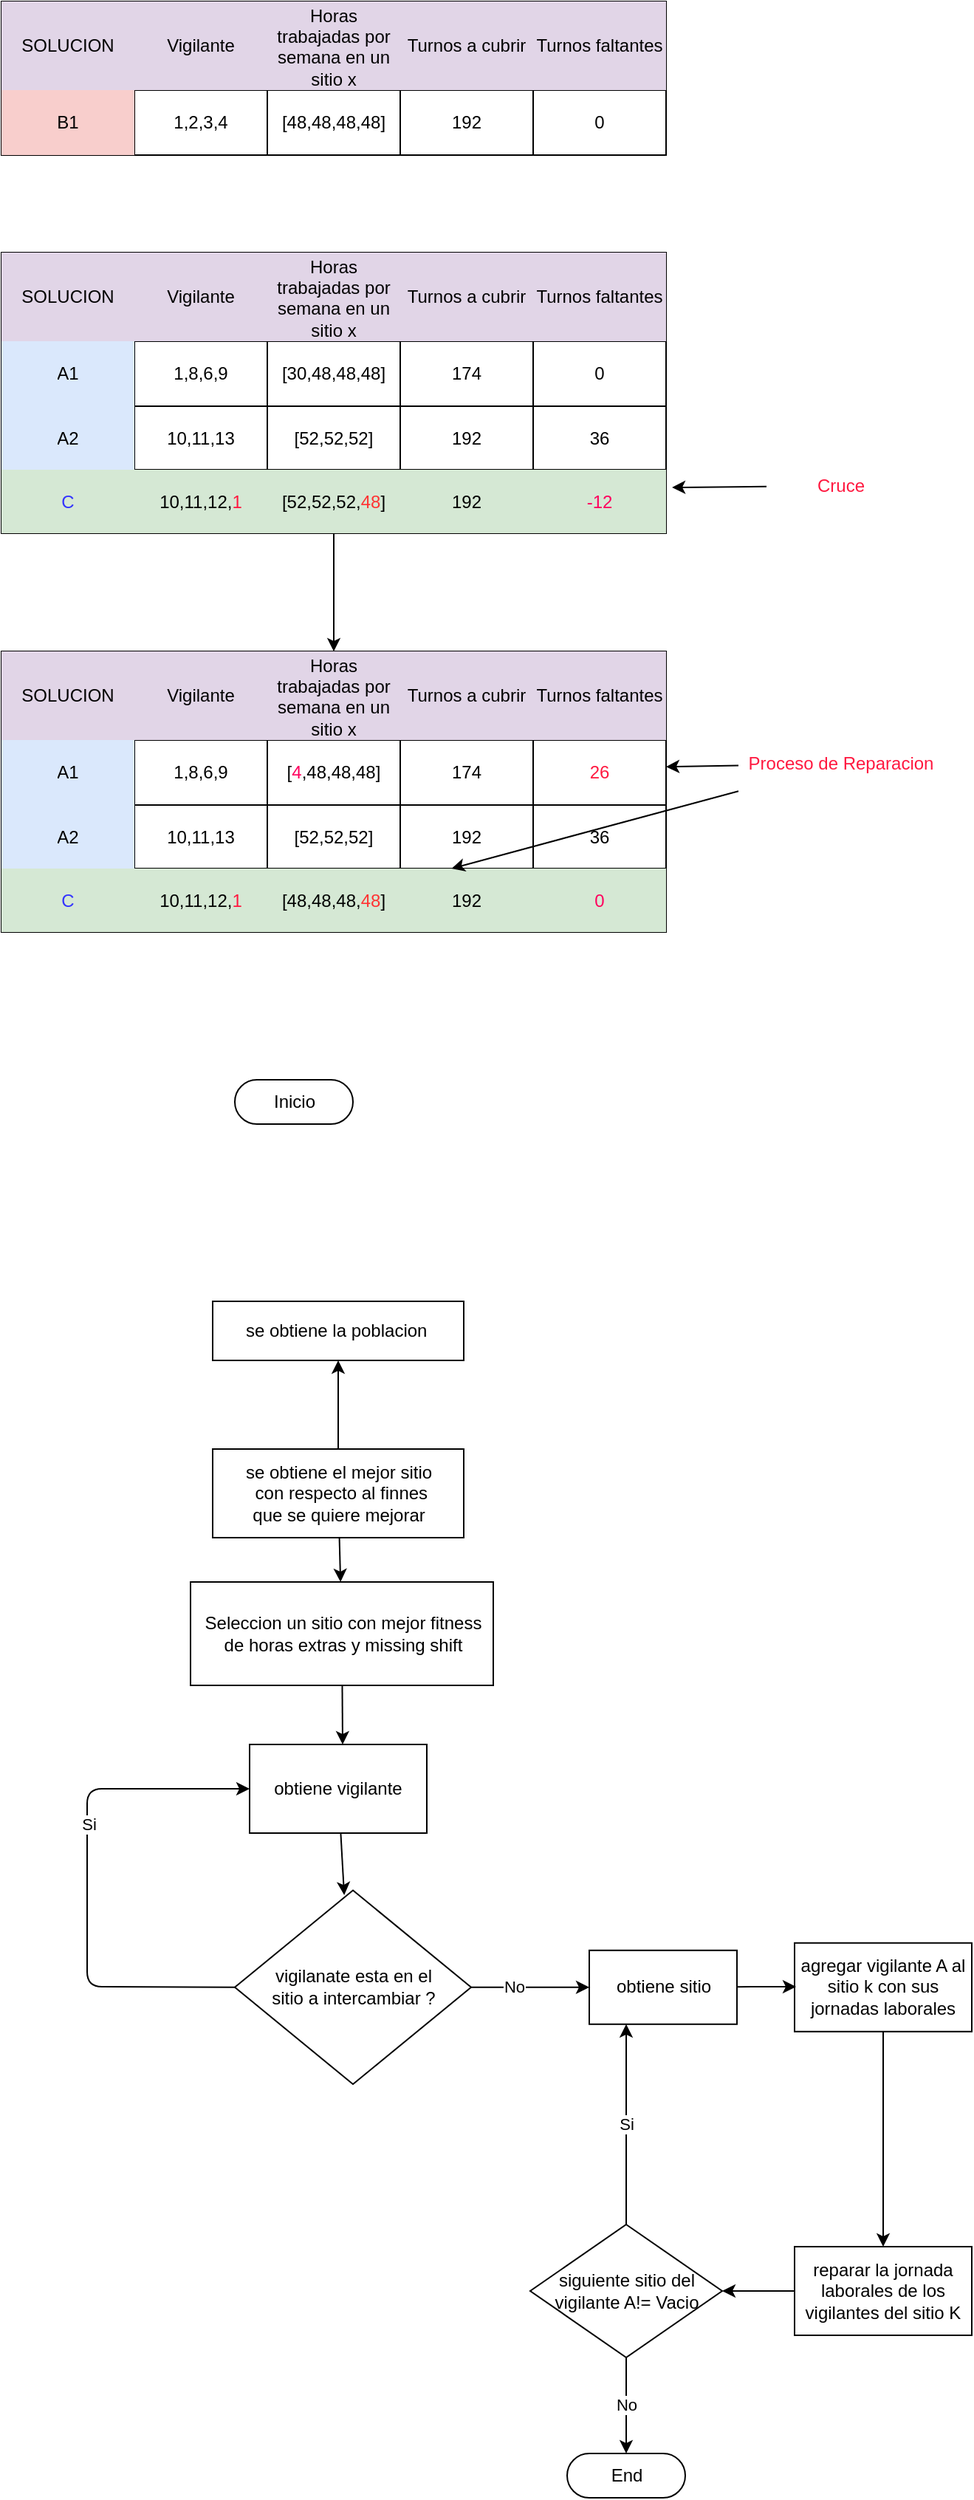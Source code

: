 <mxfile>
    <diagram id="xQyda192iYuIXAEOZKDh" name="Página-1">
        <mxGraphModel dx="1125" dy="800" grid="1" gridSize="10" guides="1" tooltips="1" connect="1" arrows="1" fold="1" page="1" pageScale="1" pageWidth="827" pageHeight="1169" math="0" shadow="0">
            <root>
                <mxCell id="0"/>
                <mxCell id="1" parent="0"/>
                <mxCell id="2" value="" style="edgeStyle=none;html=1;fontColor=#000000;" parent="1" source="3" target="41" edge="1">
                    <mxGeometry relative="1" as="geometry"/>
                </mxCell>
                <mxCell id="3" value="" style="shape=table;startSize=0;container=1;collapsible=0;childLayout=tableLayout;" parent="1" vertex="1">
                    <mxGeometry x="170" y="190" width="450" height="190" as="geometry"/>
                </mxCell>
                <mxCell id="4" style="shape=partialRectangle;collapsible=0;dropTarget=0;pointerEvents=0;fillColor=none;top=0;left=0;bottom=0;right=0;points=[[0,0.5],[1,0.5]];portConstraint=eastwest;" parent="3" vertex="1">
                    <mxGeometry width="450" height="60" as="geometry"/>
                </mxCell>
                <mxCell id="5" value="SOLUCION" style="shape=partialRectangle;html=1;whiteSpace=wrap;connectable=0;overflow=hidden;fillColor=#e1d5e7;top=0;left=0;bottom=0;right=0;pointerEvents=1;strokeColor=#9673a6;" parent="4" vertex="1">
                    <mxGeometry width="90" height="60" as="geometry">
                        <mxRectangle width="90" height="60" as="alternateBounds"/>
                    </mxGeometry>
                </mxCell>
                <mxCell id="6" value="Vigilante" style="shape=partialRectangle;html=1;whiteSpace=wrap;connectable=0;overflow=hidden;fillColor=#e1d5e7;top=0;left=0;bottom=0;right=0;pointerEvents=1;strokeColor=#9673a6;" parent="4" vertex="1">
                    <mxGeometry x="90" width="90" height="60" as="geometry">
                        <mxRectangle width="90" height="60" as="alternateBounds"/>
                    </mxGeometry>
                </mxCell>
                <mxCell id="7" value="Horas trabajadas por semana en un sitio x" style="shape=partialRectangle;html=1;whiteSpace=wrap;connectable=0;overflow=hidden;fillColor=#e1d5e7;top=0;left=0;bottom=0;right=0;pointerEvents=1;strokeColor=#9673a6;" parent="4" vertex="1">
                    <mxGeometry x="180" width="90" height="60" as="geometry">
                        <mxRectangle width="90" height="60" as="alternateBounds"/>
                    </mxGeometry>
                </mxCell>
                <mxCell id="8" value="Turnos a cubrir" style="shape=partialRectangle;html=1;whiteSpace=wrap;connectable=0;overflow=hidden;fillColor=#e1d5e7;top=0;left=0;bottom=0;right=0;pointerEvents=1;strokeColor=#9673a6;" parent="4" vertex="1">
                    <mxGeometry x="270" width="90" height="60" as="geometry">
                        <mxRectangle width="90" height="60" as="alternateBounds"/>
                    </mxGeometry>
                </mxCell>
                <mxCell id="9" value="Turnos faltantes" style="shape=partialRectangle;html=1;whiteSpace=wrap;connectable=0;overflow=hidden;fillColor=#e1d5e7;top=0;left=0;bottom=0;right=0;pointerEvents=1;strokeColor=#9673a6;" parent="4" vertex="1">
                    <mxGeometry x="360" width="90" height="60" as="geometry">
                        <mxRectangle width="90" height="60" as="alternateBounds"/>
                    </mxGeometry>
                </mxCell>
                <mxCell id="10" value="" style="shape=partialRectangle;collapsible=0;dropTarget=0;pointerEvents=0;fillColor=none;top=0;left=0;bottom=0;right=0;points=[[0,0.5],[1,0.5]];portConstraint=eastwest;" parent="3" vertex="1">
                    <mxGeometry y="60" width="450" height="44" as="geometry"/>
                </mxCell>
                <mxCell id="11" value="A1" style="shape=partialRectangle;html=1;whiteSpace=wrap;connectable=0;overflow=hidden;fillColor=#dae8fc;top=0;left=0;bottom=0;right=0;pointerEvents=1;strokeColor=#6c8ebf;" parent="10" vertex="1">
                    <mxGeometry width="90" height="44" as="geometry">
                        <mxRectangle width="90" height="44" as="alternateBounds"/>
                    </mxGeometry>
                </mxCell>
                <mxCell id="12" value="1,8,6,9" style="shape=partialRectangle;html=1;whiteSpace=wrap;connectable=0;overflow=hidden;fillColor=none;top=0;left=0;bottom=0;right=0;pointerEvents=1;" parent="10" vertex="1">
                    <mxGeometry x="90" width="90" height="44" as="geometry">
                        <mxRectangle width="90" height="44" as="alternateBounds"/>
                    </mxGeometry>
                </mxCell>
                <mxCell id="13" value="[30,48,48,48]" style="shape=partialRectangle;html=1;whiteSpace=wrap;connectable=0;overflow=hidden;fillColor=none;top=0;left=0;bottom=0;right=0;pointerEvents=1;" parent="10" vertex="1">
                    <mxGeometry x="180" width="90" height="44" as="geometry">
                        <mxRectangle width="90" height="44" as="alternateBounds"/>
                    </mxGeometry>
                </mxCell>
                <mxCell id="14" value="174" style="shape=partialRectangle;html=1;whiteSpace=wrap;connectable=0;overflow=hidden;fillColor=none;top=0;left=0;bottom=0;right=0;pointerEvents=1;" parent="10" vertex="1">
                    <mxGeometry x="270" width="90" height="44" as="geometry">
                        <mxRectangle width="90" height="44" as="alternateBounds"/>
                    </mxGeometry>
                </mxCell>
                <mxCell id="15" value="0" style="shape=partialRectangle;html=1;whiteSpace=wrap;connectable=0;overflow=hidden;fillColor=none;top=0;left=0;bottom=0;right=0;pointerEvents=1;" parent="10" vertex="1">
                    <mxGeometry x="360" width="90" height="44" as="geometry">
                        <mxRectangle width="90" height="44" as="alternateBounds"/>
                    </mxGeometry>
                </mxCell>
                <mxCell id="16" value="" style="shape=partialRectangle;collapsible=0;dropTarget=0;pointerEvents=0;fillColor=none;top=0;left=0;bottom=0;right=0;points=[[0,0.5],[1,0.5]];portConstraint=eastwest;" parent="3" vertex="1">
                    <mxGeometry y="104" width="450" height="43" as="geometry"/>
                </mxCell>
                <mxCell id="17" value="A2" style="shape=partialRectangle;html=1;whiteSpace=wrap;connectable=0;overflow=hidden;fillColor=#dae8fc;top=0;left=0;bottom=0;right=0;pointerEvents=1;strokeColor=#6c8ebf;" parent="16" vertex="1">
                    <mxGeometry width="90" height="43" as="geometry">
                        <mxRectangle width="90" height="43" as="alternateBounds"/>
                    </mxGeometry>
                </mxCell>
                <mxCell id="18" value="10,11,13" style="shape=partialRectangle;html=1;whiteSpace=wrap;connectable=0;overflow=hidden;fillColor=none;top=0;left=0;bottom=0;right=0;pointerEvents=1;" parent="16" vertex="1">
                    <mxGeometry x="90" width="90" height="43" as="geometry">
                        <mxRectangle width="90" height="43" as="alternateBounds"/>
                    </mxGeometry>
                </mxCell>
                <mxCell id="19" value="[52,52,52]" style="shape=partialRectangle;html=1;whiteSpace=wrap;connectable=0;overflow=hidden;fillColor=none;top=0;left=0;bottom=0;right=0;pointerEvents=1;" parent="16" vertex="1">
                    <mxGeometry x="180" width="90" height="43" as="geometry">
                        <mxRectangle width="90" height="43" as="alternateBounds"/>
                    </mxGeometry>
                </mxCell>
                <mxCell id="20" value="192" style="shape=partialRectangle;html=1;whiteSpace=wrap;connectable=0;overflow=hidden;fillColor=none;top=0;left=0;bottom=0;right=0;pointerEvents=1;" parent="16" vertex="1">
                    <mxGeometry x="270" width="90" height="43" as="geometry">
                        <mxRectangle width="90" height="43" as="alternateBounds"/>
                    </mxGeometry>
                </mxCell>
                <mxCell id="21" value="36" style="shape=partialRectangle;html=1;whiteSpace=wrap;connectable=0;overflow=hidden;fillColor=none;top=0;left=0;bottom=0;right=0;pointerEvents=1;" parent="16" vertex="1">
                    <mxGeometry x="360" width="90" height="43" as="geometry">
                        <mxRectangle width="90" height="43" as="alternateBounds"/>
                    </mxGeometry>
                </mxCell>
                <mxCell id="22" style="shape=partialRectangle;collapsible=0;dropTarget=0;pointerEvents=0;fillColor=none;top=0;left=0;bottom=0;right=0;points=[[0,0.5],[1,0.5]];portConstraint=eastwest;" parent="3" vertex="1">
                    <mxGeometry y="147" width="450" height="43" as="geometry"/>
                </mxCell>
                <mxCell id="23" value="&lt;font color=&quot;#3333ff&quot;&gt;C&lt;/font&gt;" style="shape=partialRectangle;html=1;whiteSpace=wrap;connectable=0;overflow=hidden;fillColor=#d5e8d4;top=0;left=0;bottom=0;right=0;pointerEvents=1;strokeColor=#82b366;" parent="22" vertex="1">
                    <mxGeometry width="90" height="43" as="geometry">
                        <mxRectangle width="90" height="43" as="alternateBounds"/>
                    </mxGeometry>
                </mxCell>
                <mxCell id="24" value="10,11,12,&lt;font color=&quot;#ff1940&quot;&gt;1&lt;/font&gt;" style="shape=partialRectangle;html=1;whiteSpace=wrap;connectable=0;overflow=hidden;fillColor=#d5e8d4;top=0;left=0;bottom=0;right=0;pointerEvents=1;strokeColor=#82b366;" parent="22" vertex="1">
                    <mxGeometry x="90" width="90" height="43" as="geometry">
                        <mxRectangle width="90" height="43" as="alternateBounds"/>
                    </mxGeometry>
                </mxCell>
                <mxCell id="25" value="[52,52,52,&lt;font color=&quot;#ff3333&quot;&gt;48&lt;/font&gt;]" style="shape=partialRectangle;html=1;whiteSpace=wrap;connectable=0;overflow=hidden;fillColor=#d5e8d4;top=0;left=0;bottom=0;right=0;pointerEvents=1;strokeColor=#82b366;" parent="22" vertex="1">
                    <mxGeometry x="180" width="90" height="43" as="geometry">
                        <mxRectangle width="90" height="43" as="alternateBounds"/>
                    </mxGeometry>
                </mxCell>
                <mxCell id="26" value="192" style="shape=partialRectangle;html=1;whiteSpace=wrap;connectable=0;overflow=hidden;fillColor=#d5e8d4;top=0;left=0;bottom=0;right=0;pointerEvents=1;strokeColor=#82b366;" parent="22" vertex="1">
                    <mxGeometry x="270" width="90" height="43" as="geometry">
                        <mxRectangle width="90" height="43" as="alternateBounds"/>
                    </mxGeometry>
                </mxCell>
                <mxCell id="27" value="&lt;font color=&quot;#ff005e&quot;&gt;-12&lt;/font&gt;" style="shape=partialRectangle;html=1;whiteSpace=wrap;connectable=0;overflow=hidden;fillColor=#d5e8d4;top=0;left=0;bottom=0;right=0;pointerEvents=1;strokeColor=#82b366;" parent="22" vertex="1">
                    <mxGeometry x="360" width="90" height="43" as="geometry">
                        <mxRectangle width="90" height="43" as="alternateBounds"/>
                    </mxGeometry>
                </mxCell>
                <mxCell id="28" value="" style="shape=table;startSize=0;container=1;collapsible=0;childLayout=tableLayout;" parent="1" vertex="1">
                    <mxGeometry x="170" y="20" width="450" height="104" as="geometry"/>
                </mxCell>
                <mxCell id="29" style="shape=partialRectangle;collapsible=0;dropTarget=0;pointerEvents=0;fillColor=none;top=0;left=0;bottom=0;right=0;points=[[0,0.5],[1,0.5]];portConstraint=eastwest;" parent="28" vertex="1">
                    <mxGeometry width="450" height="60" as="geometry"/>
                </mxCell>
                <mxCell id="30" value="SOLUCION" style="shape=partialRectangle;html=1;whiteSpace=wrap;connectable=0;overflow=hidden;fillColor=#e1d5e7;top=0;left=0;bottom=0;right=0;pointerEvents=1;strokeColor=#9673a6;" parent="29" vertex="1">
                    <mxGeometry width="90" height="60" as="geometry">
                        <mxRectangle width="90" height="60" as="alternateBounds"/>
                    </mxGeometry>
                </mxCell>
                <mxCell id="31" value="Vigilante" style="shape=partialRectangle;html=1;whiteSpace=wrap;connectable=0;overflow=hidden;fillColor=#e1d5e7;top=0;left=0;bottom=0;right=0;pointerEvents=1;strokeColor=#9673a6;" parent="29" vertex="1">
                    <mxGeometry x="90" width="90" height="60" as="geometry">
                        <mxRectangle width="90" height="60" as="alternateBounds"/>
                    </mxGeometry>
                </mxCell>
                <mxCell id="32" value="Horas trabajadas por semana en un sitio x" style="shape=partialRectangle;html=1;whiteSpace=wrap;connectable=0;overflow=hidden;fillColor=#e1d5e7;top=0;left=0;bottom=0;right=0;pointerEvents=1;strokeColor=#9673a6;" parent="29" vertex="1">
                    <mxGeometry x="180" width="90" height="60" as="geometry">
                        <mxRectangle width="90" height="60" as="alternateBounds"/>
                    </mxGeometry>
                </mxCell>
                <mxCell id="33" value="Turnos a cubrir" style="shape=partialRectangle;html=1;whiteSpace=wrap;connectable=0;overflow=hidden;fillColor=#e1d5e7;top=0;left=0;bottom=0;right=0;pointerEvents=1;strokeColor=#9673a6;" parent="29" vertex="1">
                    <mxGeometry x="270" width="90" height="60" as="geometry">
                        <mxRectangle width="90" height="60" as="alternateBounds"/>
                    </mxGeometry>
                </mxCell>
                <mxCell id="34" value="Turnos faltantes" style="shape=partialRectangle;html=1;whiteSpace=wrap;connectable=0;overflow=hidden;fillColor=#e1d5e7;top=0;left=0;bottom=0;right=0;pointerEvents=1;strokeColor=#9673a6;" parent="29" vertex="1">
                    <mxGeometry x="360" width="90" height="60" as="geometry">
                        <mxRectangle width="90" height="60" as="alternateBounds"/>
                    </mxGeometry>
                </mxCell>
                <mxCell id="35" value="" style="shape=partialRectangle;collapsible=0;dropTarget=0;pointerEvents=0;fillColor=none;top=0;left=0;bottom=0;right=0;points=[[0,0.5],[1,0.5]];portConstraint=eastwest;" parent="28" vertex="1">
                    <mxGeometry y="60" width="450" height="44" as="geometry"/>
                </mxCell>
                <mxCell id="36" value="B1" style="shape=partialRectangle;html=1;whiteSpace=wrap;connectable=0;overflow=hidden;fillColor=#f8cecc;top=0;left=0;bottom=0;right=0;pointerEvents=1;strokeColor=#b85450;" parent="35" vertex="1">
                    <mxGeometry width="90" height="44" as="geometry">
                        <mxRectangle width="90" height="44" as="alternateBounds"/>
                    </mxGeometry>
                </mxCell>
                <mxCell id="37" value="1,2,3,4" style="shape=partialRectangle;html=1;whiteSpace=wrap;connectable=0;overflow=hidden;fillColor=none;top=0;left=0;bottom=0;right=0;pointerEvents=1;" parent="35" vertex="1">
                    <mxGeometry x="90" width="90" height="44" as="geometry">
                        <mxRectangle width="90" height="44" as="alternateBounds"/>
                    </mxGeometry>
                </mxCell>
                <mxCell id="38" value="[48,48,48,48]" style="shape=partialRectangle;html=1;whiteSpace=wrap;connectable=0;overflow=hidden;fillColor=none;top=0;left=0;bottom=0;right=0;pointerEvents=1;" parent="35" vertex="1">
                    <mxGeometry x="180" width="90" height="44" as="geometry">
                        <mxRectangle width="90" height="44" as="alternateBounds"/>
                    </mxGeometry>
                </mxCell>
                <mxCell id="39" value="192" style="shape=partialRectangle;html=1;whiteSpace=wrap;connectable=0;overflow=hidden;fillColor=none;top=0;left=0;bottom=0;right=0;pointerEvents=1;" parent="35" vertex="1">
                    <mxGeometry x="270" width="90" height="44" as="geometry">
                        <mxRectangle width="90" height="44" as="alternateBounds"/>
                    </mxGeometry>
                </mxCell>
                <mxCell id="40" value="0" style="shape=partialRectangle;html=1;whiteSpace=wrap;connectable=0;overflow=hidden;fillColor=none;top=0;left=0;bottom=0;right=0;pointerEvents=1;" parent="35" vertex="1">
                    <mxGeometry x="360" width="90" height="44" as="geometry">
                        <mxRectangle width="90" height="44" as="alternateBounds"/>
                    </mxGeometry>
                </mxCell>
                <mxCell id="41" value="" style="shape=table;startSize=0;container=1;collapsible=0;childLayout=tableLayout;" parent="1" vertex="1">
                    <mxGeometry x="170" y="460" width="450" height="190" as="geometry"/>
                </mxCell>
                <mxCell id="42" style="shape=partialRectangle;collapsible=0;dropTarget=0;pointerEvents=0;fillColor=none;top=0;left=0;bottom=0;right=0;points=[[0,0.5],[1,0.5]];portConstraint=eastwest;" parent="41" vertex="1">
                    <mxGeometry width="450" height="60" as="geometry"/>
                </mxCell>
                <mxCell id="43" value="SOLUCION" style="shape=partialRectangle;html=1;whiteSpace=wrap;connectable=0;overflow=hidden;fillColor=#e1d5e7;top=0;left=0;bottom=0;right=0;pointerEvents=1;strokeColor=#9673a6;" parent="42" vertex="1">
                    <mxGeometry width="90" height="60" as="geometry">
                        <mxRectangle width="90" height="60" as="alternateBounds"/>
                    </mxGeometry>
                </mxCell>
                <mxCell id="44" value="Vigilante" style="shape=partialRectangle;html=1;whiteSpace=wrap;connectable=0;overflow=hidden;fillColor=#e1d5e7;top=0;left=0;bottom=0;right=0;pointerEvents=1;strokeColor=#9673a6;" parent="42" vertex="1">
                    <mxGeometry x="90" width="90" height="60" as="geometry">
                        <mxRectangle width="90" height="60" as="alternateBounds"/>
                    </mxGeometry>
                </mxCell>
                <mxCell id="45" value="Horas trabajadas por semana en un sitio x" style="shape=partialRectangle;html=1;whiteSpace=wrap;connectable=0;overflow=hidden;fillColor=#e1d5e7;top=0;left=0;bottom=0;right=0;pointerEvents=1;strokeColor=#9673a6;" parent="42" vertex="1">
                    <mxGeometry x="180" width="90" height="60" as="geometry">
                        <mxRectangle width="90" height="60" as="alternateBounds"/>
                    </mxGeometry>
                </mxCell>
                <mxCell id="46" value="Turnos a cubrir" style="shape=partialRectangle;html=1;whiteSpace=wrap;connectable=0;overflow=hidden;fillColor=#e1d5e7;top=0;left=0;bottom=0;right=0;pointerEvents=1;strokeColor=#9673a6;" parent="42" vertex="1">
                    <mxGeometry x="270" width="90" height="60" as="geometry">
                        <mxRectangle width="90" height="60" as="alternateBounds"/>
                    </mxGeometry>
                </mxCell>
                <mxCell id="47" value="Turnos faltantes" style="shape=partialRectangle;html=1;whiteSpace=wrap;connectable=0;overflow=hidden;fillColor=#e1d5e7;top=0;left=0;bottom=0;right=0;pointerEvents=1;strokeColor=#9673a6;" parent="42" vertex="1">
                    <mxGeometry x="360" width="90" height="60" as="geometry">
                        <mxRectangle width="90" height="60" as="alternateBounds"/>
                    </mxGeometry>
                </mxCell>
                <mxCell id="48" value="" style="shape=partialRectangle;collapsible=0;dropTarget=0;pointerEvents=0;fillColor=none;top=0;left=0;bottom=0;right=0;points=[[0,0.5],[1,0.5]];portConstraint=eastwest;" parent="41" vertex="1">
                    <mxGeometry y="60" width="450" height="44" as="geometry"/>
                </mxCell>
                <mxCell id="49" value="A1" style="shape=partialRectangle;html=1;whiteSpace=wrap;connectable=0;overflow=hidden;fillColor=#dae8fc;top=0;left=0;bottom=0;right=0;pointerEvents=1;strokeColor=#6c8ebf;" parent="48" vertex="1">
                    <mxGeometry width="90" height="44" as="geometry">
                        <mxRectangle width="90" height="44" as="alternateBounds"/>
                    </mxGeometry>
                </mxCell>
                <mxCell id="50" value="1,8,6,9" style="shape=partialRectangle;html=1;whiteSpace=wrap;connectable=0;overflow=hidden;fillColor=none;top=0;left=0;bottom=0;right=0;pointerEvents=1;" parent="48" vertex="1">
                    <mxGeometry x="90" width="90" height="44" as="geometry">
                        <mxRectangle width="90" height="44" as="alternateBounds"/>
                    </mxGeometry>
                </mxCell>
                <mxCell id="51" value="[&lt;font color=&quot;#ff005e&quot;&gt;4&lt;/font&gt;,48,48,48]" style="shape=partialRectangle;html=1;whiteSpace=wrap;connectable=0;overflow=hidden;fillColor=none;top=0;left=0;bottom=0;right=0;pointerEvents=1;" parent="48" vertex="1">
                    <mxGeometry x="180" width="90" height="44" as="geometry">
                        <mxRectangle width="90" height="44" as="alternateBounds"/>
                    </mxGeometry>
                </mxCell>
                <mxCell id="52" value="174" style="shape=partialRectangle;html=1;whiteSpace=wrap;connectable=0;overflow=hidden;fillColor=none;top=0;left=0;bottom=0;right=0;pointerEvents=1;" parent="48" vertex="1">
                    <mxGeometry x="270" width="90" height="44" as="geometry">
                        <mxRectangle width="90" height="44" as="alternateBounds"/>
                    </mxGeometry>
                </mxCell>
                <mxCell id="53" value="&lt;font color=&quot;#ff1940&quot;&gt;26&lt;/font&gt;" style="shape=partialRectangle;html=1;whiteSpace=wrap;connectable=0;overflow=hidden;fillColor=none;top=0;left=0;bottom=0;right=0;pointerEvents=1;" parent="48" vertex="1">
                    <mxGeometry x="360" width="90" height="44" as="geometry">
                        <mxRectangle width="90" height="44" as="alternateBounds"/>
                    </mxGeometry>
                </mxCell>
                <mxCell id="54" value="" style="shape=partialRectangle;collapsible=0;dropTarget=0;pointerEvents=0;fillColor=none;top=0;left=0;bottom=0;right=0;points=[[0,0.5],[1,0.5]];portConstraint=eastwest;" parent="41" vertex="1">
                    <mxGeometry y="104" width="450" height="43" as="geometry"/>
                </mxCell>
                <mxCell id="55" value="A2" style="shape=partialRectangle;html=1;whiteSpace=wrap;connectable=0;overflow=hidden;fillColor=#dae8fc;top=0;left=0;bottom=0;right=0;pointerEvents=1;strokeColor=#6c8ebf;" parent="54" vertex="1">
                    <mxGeometry width="90" height="43" as="geometry">
                        <mxRectangle width="90" height="43" as="alternateBounds"/>
                    </mxGeometry>
                </mxCell>
                <mxCell id="56" value="10,11,13" style="shape=partialRectangle;html=1;whiteSpace=wrap;connectable=0;overflow=hidden;fillColor=none;top=0;left=0;bottom=0;right=0;pointerEvents=1;" parent="54" vertex="1">
                    <mxGeometry x="90" width="90" height="43" as="geometry">
                        <mxRectangle width="90" height="43" as="alternateBounds"/>
                    </mxGeometry>
                </mxCell>
                <mxCell id="57" value="[52,52,52]" style="shape=partialRectangle;html=1;whiteSpace=wrap;connectable=0;overflow=hidden;fillColor=none;top=0;left=0;bottom=0;right=0;pointerEvents=1;" parent="54" vertex="1">
                    <mxGeometry x="180" width="90" height="43" as="geometry">
                        <mxRectangle width="90" height="43" as="alternateBounds"/>
                    </mxGeometry>
                </mxCell>
                <mxCell id="58" value="192" style="shape=partialRectangle;html=1;whiteSpace=wrap;connectable=0;overflow=hidden;fillColor=none;top=0;left=0;bottom=0;right=0;pointerEvents=1;" parent="54" vertex="1">
                    <mxGeometry x="270" width="90" height="43" as="geometry">
                        <mxRectangle width="90" height="43" as="alternateBounds"/>
                    </mxGeometry>
                </mxCell>
                <mxCell id="59" value="36" style="shape=partialRectangle;html=1;whiteSpace=wrap;connectable=0;overflow=hidden;fillColor=none;top=0;left=0;bottom=0;right=0;pointerEvents=1;" parent="54" vertex="1">
                    <mxGeometry x="360" width="90" height="43" as="geometry">
                        <mxRectangle width="90" height="43" as="alternateBounds"/>
                    </mxGeometry>
                </mxCell>
                <mxCell id="60" style="shape=partialRectangle;collapsible=0;dropTarget=0;pointerEvents=0;fillColor=none;top=0;left=0;bottom=0;right=0;points=[[0,0.5],[1,0.5]];portConstraint=eastwest;" parent="41" vertex="1">
                    <mxGeometry y="147" width="450" height="43" as="geometry"/>
                </mxCell>
                <mxCell id="61" value="&lt;font color=&quot;#3333ff&quot;&gt;C&lt;/font&gt;" style="shape=partialRectangle;html=1;whiteSpace=wrap;connectable=0;overflow=hidden;fillColor=#d5e8d4;top=0;left=0;bottom=0;right=0;pointerEvents=1;strokeColor=#82b366;" parent="60" vertex="1">
                    <mxGeometry width="90" height="43" as="geometry">
                        <mxRectangle width="90" height="43" as="alternateBounds"/>
                    </mxGeometry>
                </mxCell>
                <mxCell id="62" value="10,11,12,&lt;font color=&quot;#ff1940&quot;&gt;1&lt;/font&gt;" style="shape=partialRectangle;html=1;whiteSpace=wrap;connectable=0;overflow=hidden;fillColor=#d5e8d4;top=0;left=0;bottom=0;right=0;pointerEvents=1;strokeColor=#82b366;" parent="60" vertex="1">
                    <mxGeometry x="90" width="90" height="43" as="geometry">
                        <mxRectangle width="90" height="43" as="alternateBounds"/>
                    </mxGeometry>
                </mxCell>
                <mxCell id="63" value="[48,48,48,&lt;font color=&quot;#ff3333&quot;&gt;48&lt;/font&gt;]" style="shape=partialRectangle;html=1;whiteSpace=wrap;connectable=0;overflow=hidden;fillColor=#d5e8d4;top=0;left=0;bottom=0;right=0;pointerEvents=1;strokeColor=#82b366;" parent="60" vertex="1">
                    <mxGeometry x="180" width="90" height="43" as="geometry">
                        <mxRectangle width="90" height="43" as="alternateBounds"/>
                    </mxGeometry>
                </mxCell>
                <mxCell id="64" value="192" style="shape=partialRectangle;html=1;whiteSpace=wrap;connectable=0;overflow=hidden;fillColor=#d5e8d4;top=0;left=0;bottom=0;right=0;pointerEvents=1;strokeColor=#82b366;" parent="60" vertex="1">
                    <mxGeometry x="270" width="90" height="43" as="geometry">
                        <mxRectangle width="90" height="43" as="alternateBounds"/>
                    </mxGeometry>
                </mxCell>
                <mxCell id="65" value="&lt;font color=&quot;#ff005e&quot;&gt;0&lt;/font&gt;" style="shape=partialRectangle;html=1;whiteSpace=wrap;connectable=0;overflow=hidden;fillColor=#d5e8d4;top=0;left=0;bottom=0;right=0;pointerEvents=1;strokeColor=#82b366;" parent="60" vertex="1">
                    <mxGeometry x="360" width="90" height="43" as="geometry">
                        <mxRectangle width="90" height="43" as="alternateBounds"/>
                    </mxGeometry>
                </mxCell>
                <mxCell id="66" style="edgeStyle=none;html=1;fontColor=#FF1940;" parent="1" source="68" target="60" edge="1">
                    <mxGeometry relative="1" as="geometry"/>
                </mxCell>
                <mxCell id="67" style="edgeStyle=none;html=1;fontColor=#FF1940;" parent="1" source="68" target="48" edge="1">
                    <mxGeometry relative="1" as="geometry"/>
                </mxCell>
                <mxCell id="68" value="Proceso de Reparacion" style="html=1;dashed=0;whitespace=wrap;labelBackgroundColor=none;fontColor=#FF1940;fillColor=none;strokeColor=none;" parent="1" vertex="1">
                    <mxGeometry x="669" y="511" width="138" height="50" as="geometry"/>
                </mxCell>
                <mxCell id="69" value="" style="edgeStyle=none;html=1;fontColor=#FF1940;entryX=1.009;entryY=0.279;entryDx=0;entryDy=0;entryPerimeter=0;" parent="1" source="70" target="22" edge="1">
                    <mxGeometry relative="1" as="geometry"/>
                </mxCell>
                <mxCell id="70" value="Cruce" style="html=1;dashed=0;whitespace=wrap;labelBackgroundColor=none;fontColor=#FF1940;fillColor=none;strokeColor=none;" parent="1" vertex="1">
                    <mxGeometry x="688" y="323" width="100" height="50" as="geometry"/>
                </mxCell>
                <mxCell id="76" value="" style="edgeStyle=none;html=1;" parent="1" source="74" target="75" edge="1">
                    <mxGeometry relative="1" as="geometry"/>
                </mxCell>
                <mxCell id="112" value="" style="edgeStyle=none;html=1;" edge="1" parent="1" source="74" target="111">
                    <mxGeometry relative="1" as="geometry"/>
                </mxCell>
                <mxCell id="74" value="se obtiene el mejor sitio&lt;br&gt;&amp;nbsp;con respecto al finnes &lt;br&gt;que se quiere mejorar" style="html=1;dashed=0;whitespace=wrap;" parent="1" vertex="1">
                    <mxGeometry x="313" y="1000" width="170" height="60" as="geometry"/>
                </mxCell>
                <mxCell id="81" value="" style="edgeStyle=none;html=1;" parent="1" source="75" target="80" edge="1">
                    <mxGeometry relative="1" as="geometry">
                        <Array as="points">
                            <mxPoint x="401" y="1200"/>
                        </Array>
                    </mxGeometry>
                </mxCell>
                <mxCell id="75" value="Seleccion un sitio con mejor fitness &lt;br&gt;de horas extras y missing shift" style="html=1;dashed=0;whitespace=wrap;" parent="1" vertex="1">
                    <mxGeometry x="298" y="1090" width="205" height="70" as="geometry"/>
                </mxCell>
                <mxCell id="77" value="Inicio" style="html=1;dashed=0;whitespace=wrap;shape=mxgraph.dfd.start" parent="1" vertex="1">
                    <mxGeometry x="328" y="750" width="80" height="30" as="geometry"/>
                </mxCell>
                <mxCell id="105" style="edgeStyle=none;html=1;entryX=0.463;entryY=0.025;entryDx=0;entryDy=0;entryPerimeter=0;" parent="1" source="80" target="82" edge="1">
                    <mxGeometry relative="1" as="geometry"/>
                </mxCell>
                <mxCell id="80" value="obtiene vigilante" style="whiteSpace=wrap;html=1;dashed=0;" parent="1" vertex="1">
                    <mxGeometry x="338" y="1200" width="120" height="60" as="geometry"/>
                </mxCell>
                <mxCell id="86" value="" style="edgeStyle=none;html=1;exitX=0;exitY=0.5;exitDx=0;exitDy=0;entryX=0;entryY=0.5;entryDx=0;entryDy=0;" parent="1" source="82" target="80" edge="1">
                    <mxGeometry relative="1" as="geometry">
                        <mxPoint x="258" y="1367.5" as="targetPoint"/>
                        <Array as="points">
                            <mxPoint x="228" y="1364"/>
                            <mxPoint x="228" y="1230"/>
                        </Array>
                    </mxGeometry>
                </mxCell>
                <mxCell id="87" value="Si" style="edgeLabel;html=1;align=center;verticalAlign=middle;resizable=0;points=[];" parent="86" vertex="1" connectable="0">
                    <mxGeometry x="0.22" y="-1" relative="1" as="geometry">
                        <mxPoint as="offset"/>
                    </mxGeometry>
                </mxCell>
                <mxCell id="89" value="" style="edgeStyle=none;html=1;entryX=0;entryY=0.5;entryDx=0;entryDy=0;" parent="1" source="82" target="100" edge="1">
                    <mxGeometry relative="1" as="geometry">
                        <mxPoint x="548" y="1364.07" as="targetPoint"/>
                    </mxGeometry>
                </mxCell>
                <mxCell id="90" value="No" style="edgeLabel;html=1;align=center;verticalAlign=middle;resizable=0;points=[];" parent="89" vertex="1" connectable="0">
                    <mxGeometry x="-0.291" y="1" relative="1" as="geometry">
                        <mxPoint as="offset"/>
                    </mxGeometry>
                </mxCell>
                <mxCell id="82" value="vigilanate esta en el &lt;br&gt;sitio a intercambiar ?" style="shape=rhombus;html=1;dashed=0;whitespace=wrap;perimeter=rhombusPerimeter;" parent="1" vertex="1">
                    <mxGeometry x="328" y="1298.76" width="160" height="131.25" as="geometry"/>
                </mxCell>
                <mxCell id="95" value="" style="edgeStyle=none;html=1;" parent="1" source="88" target="94" edge="1">
                    <mxGeometry relative="1" as="geometry"/>
                </mxCell>
                <mxCell id="88" value="agregar vigilante A al sitio k con sus jornadas laborales" style="whiteSpace=wrap;html=1;dashed=0;" parent="1" vertex="1">
                    <mxGeometry x="707" y="1334.385" width="120" height="60" as="geometry"/>
                </mxCell>
                <mxCell id="107" style="edgeStyle=none;html=1;" parent="1" source="94" target="106" edge="1">
                    <mxGeometry relative="1" as="geometry"/>
                </mxCell>
                <mxCell id="94" value="reparar la jornada laborales de los vigilantes del sitio K" style="whiteSpace=wrap;html=1;dashed=0;" parent="1" vertex="1">
                    <mxGeometry x="707" y="1539.995" width="120" height="60" as="geometry"/>
                </mxCell>
                <mxCell id="101" style="edgeStyle=none;html=1;" parent="1" source="100" edge="1">
                    <mxGeometry relative="1" as="geometry">
                        <mxPoint x="708" y="1364" as="targetPoint"/>
                        <Array as="points">
                            <mxPoint x="688" y="1364"/>
                        </Array>
                    </mxGeometry>
                </mxCell>
                <mxCell id="100" value="obtiene sitio" style="html=1;dashed=0;whitespace=wrap;" parent="1" vertex="1">
                    <mxGeometry x="568" y="1339.39" width="100" height="50" as="geometry"/>
                </mxCell>
                <mxCell id="108" value="Si" style="edgeStyle=none;html=1;entryX=0.25;entryY=1;entryDx=0;entryDy=0;" parent="1" source="106" target="100" edge="1">
                    <mxGeometry relative="1" as="geometry"/>
                </mxCell>
                <mxCell id="109" value="No" style="edgeStyle=none;html=1;" parent="1" source="106" target="110" edge="1">
                    <mxGeometry relative="1" as="geometry">
                        <mxPoint x="593" y="1670" as="targetPoint"/>
                    </mxGeometry>
                </mxCell>
                <mxCell id="106" value="siguiente sitio del &lt;br&gt;vigilante A!= Vacio" style="shape=rhombus;html=1;dashed=0;whitespace=wrap;perimeter=rhombusPerimeter;" parent="1" vertex="1">
                    <mxGeometry x="528" y="1524.99" width="130" height="90" as="geometry"/>
                </mxCell>
                <mxCell id="110" value="End" style="html=1;dashed=0;whitespace=wrap;shape=mxgraph.dfd.start" parent="1" vertex="1">
                    <mxGeometry x="553" y="1680" width="80" height="30" as="geometry"/>
                </mxCell>
                <mxCell id="111" value="se obtiene la poblacion&amp;nbsp;" style="html=1;dashed=0;whitespace=wrap;" vertex="1" parent="1">
                    <mxGeometry x="313" y="900" width="170" height="40" as="geometry"/>
                </mxCell>
            </root>
        </mxGraphModel>
    </diagram>
</mxfile>